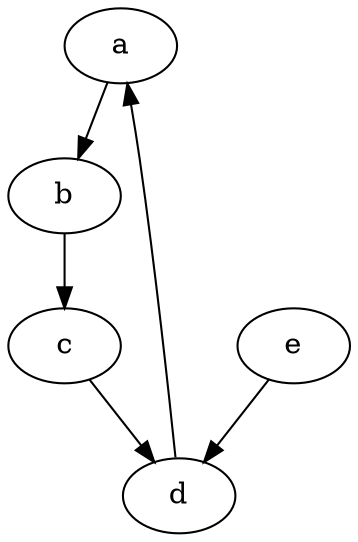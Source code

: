 digraph G {
    "a" [type=P, alive=y];
    "b" [type=B, alive=y];
    "c" [type=C, alive=y];
    "d" [type=B, alive=y, gc=n];
    "e" [type=P, alive=y, rooted=y];
    "a" -> "b";
    "b" -> "c";
    "c" -> "d";
    "d" -> "a";
    "e" -> "d";
}
